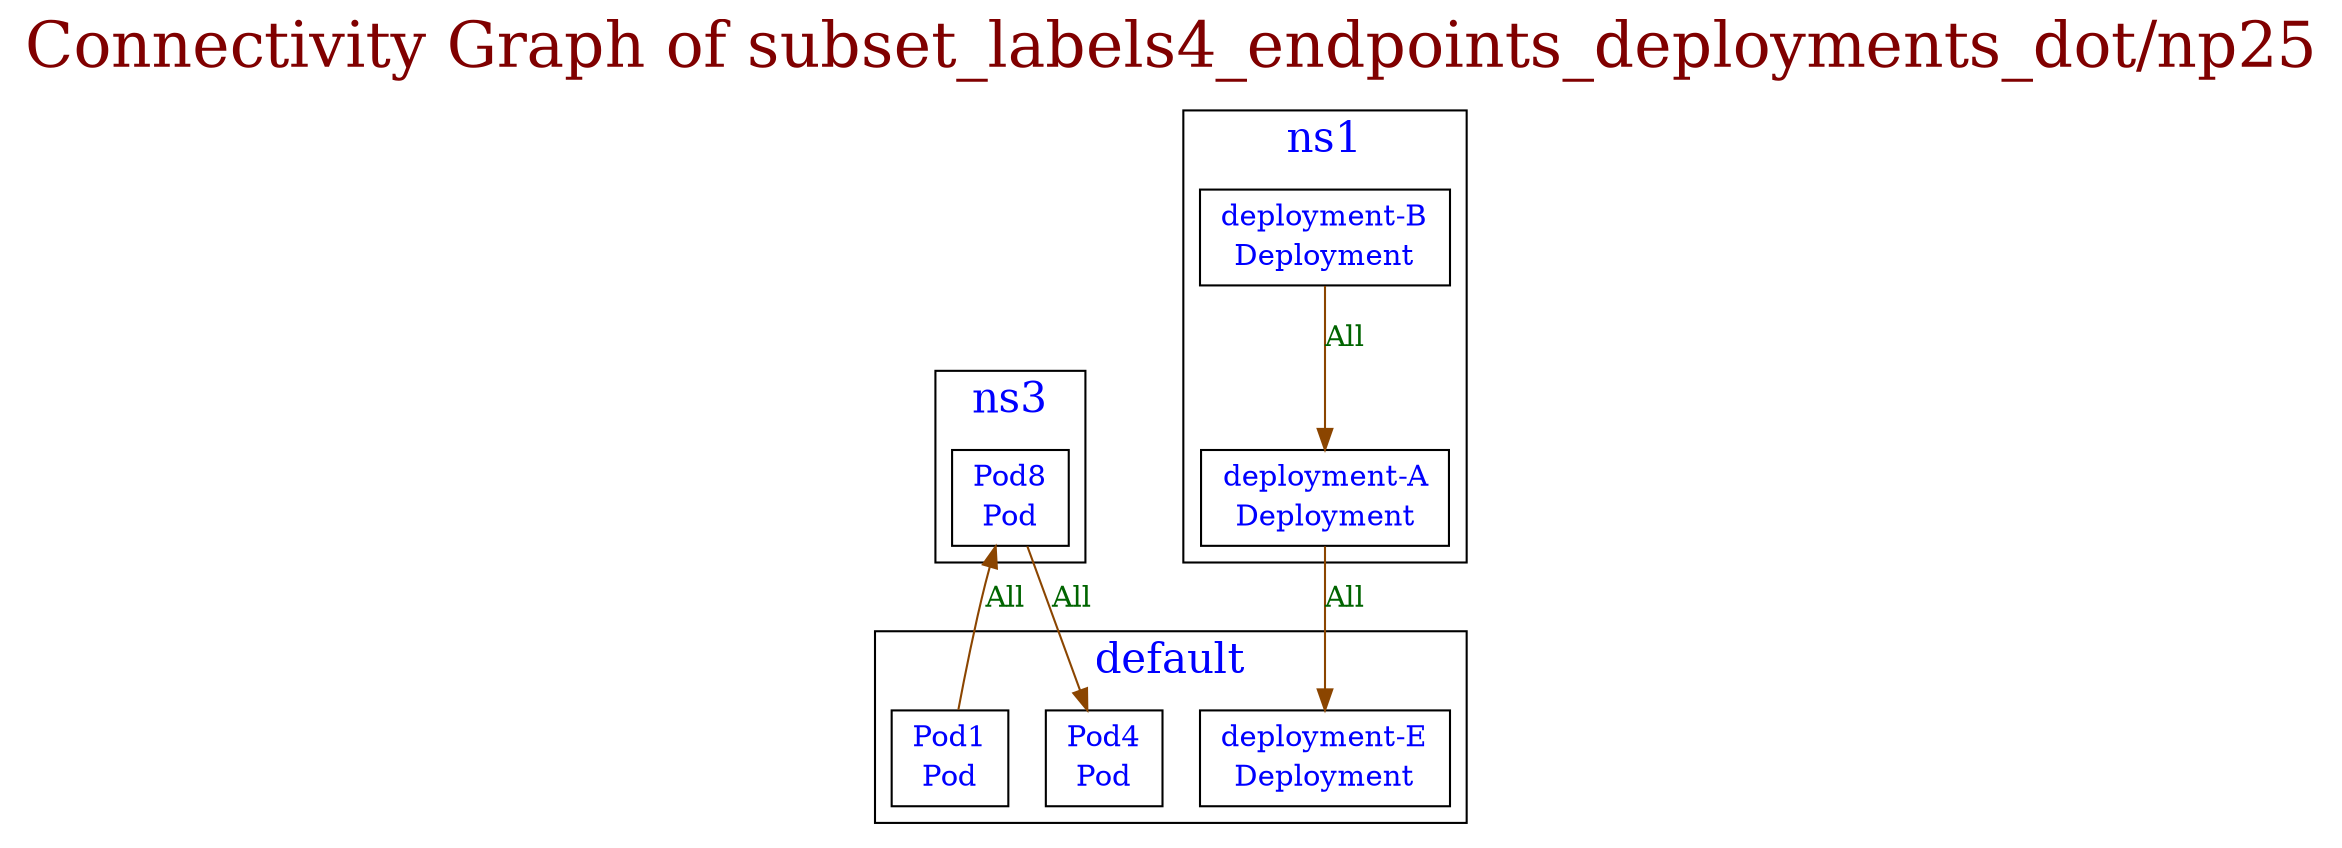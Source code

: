 // The Connectivity Graph of subset_labels4_endpoints_deployments_dot/np25
digraph {
	label="Connectivity Graph of subset_labels4_endpoints_deployments_dot/np25"	labelloc = "t"
	fontsize=30
	fontcolor=webmaroon
subgraph cluster_default_namespace{
	label="default"
	fontsize=20
	fontcolor=blue
	"default/Pod1(Pod)" [label=<<table border="0" cellspacing="0"><tr><td>Pod1</td></tr><tr><td>Pod</td></tr></table>> shape=box fontcolor=blue]
	"default/Pod4(Pod)" [label=<<table border="0" cellspacing="0"><tr><td>Pod4</td></tr><tr><td>Pod</td></tr></table>> shape=box fontcolor=blue]
	"default/deployment-E(Deployment)" [label=<<table border="0" cellspacing="0"><tr><td>deployment-E</td></tr><tr><td>Deployment</td></tr></table>> shape=box fontcolor=blue]
}
subgraph cluster_ns1_namespace{
	label="ns1"
	fontsize=20
	fontcolor=blue
	"ns1/deployment-A(Deployment)" [label=<<table border="0" cellspacing="0"><tr><td>deployment-A</td></tr><tr><td>Deployment</td></tr></table>> shape=box fontcolor=blue]
	"ns1/deployment-B(Deployment)" [label=<<table border="0" cellspacing="0"><tr><td>deployment-B</td></tr><tr><td>Deployment</td></tr></table>> shape=box fontcolor=blue]
}
subgraph cluster_ns3_namespace{
	label="ns3"
	fontsize=20
	fontcolor=blue
	"ns3/Pod8(Pod)" [label=<<table border="0" cellspacing="0"><tr><td>Pod8</td></tr><tr><td>Pod</td></tr></table>> shape=box fontcolor=blue]
}
	"default/Pod1(Pod)" -> "ns3/Pod8(Pod)"[label="All" color=darkorange4 fontcolor=darkgreen dir=both arrowhead=normal arrowtail=none]
	"ns1/deployment-A(Deployment)" -> "default/deployment-E(Deployment)"[label="All" color=darkorange4 fontcolor=darkgreen dir=both arrowhead=normal arrowtail=none]
	"ns1/deployment-B(Deployment)" -> "ns1/deployment-A(Deployment)"[label="All" color=darkorange4 fontcolor=darkgreen dir=both arrowhead=normal arrowtail=none]
	"ns3/Pod8(Pod)" -> "default/Pod4(Pod)"[label="All" color=darkorange4 fontcolor=darkgreen dir=both arrowhead=normal arrowtail=none]
}
